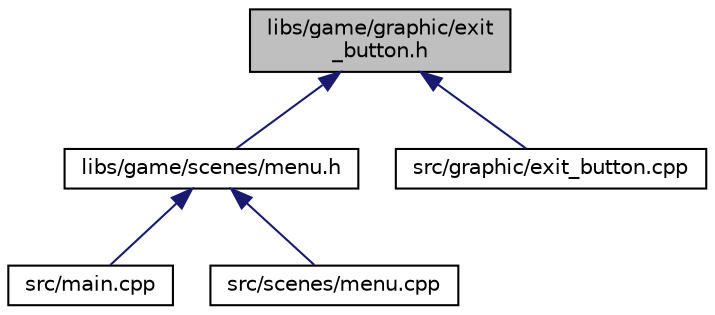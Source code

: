 digraph "libs/game/graphic/exit_button.h"
{
 // LATEX_PDF_SIZE
  edge [fontname="Helvetica",fontsize="10",labelfontname="Helvetica",labelfontsize="10"];
  node [fontname="Helvetica",fontsize="10",shape=record];
  Node1 [label="libs/game/graphic/exit\l_button.h",height=0.2,width=0.4,color="black", fillcolor="grey75", style="filled", fontcolor="black",tooltip="Représente un bouton de sortie."];
  Node1 -> Node2 [dir="back",color="midnightblue",fontsize="10",style="solid",fontname="Helvetica"];
  Node2 [label="libs/game/scenes/menu.h",height=0.2,width=0.4,color="black", fillcolor="white", style="filled",URL="$menu_8h.html",tooltip="Scène du menu."];
  Node2 -> Node3 [dir="back",color="midnightblue",fontsize="10",style="solid",fontname="Helvetica"];
  Node3 [label="src/main.cpp",height=0.2,width=0.4,color="black", fillcolor="white", style="filled",URL="$main_8cpp.html",tooltip=" "];
  Node2 -> Node4 [dir="back",color="midnightblue",fontsize="10",style="solid",fontname="Helvetica"];
  Node4 [label="src/scenes/menu.cpp",height=0.2,width=0.4,color="black", fillcolor="white", style="filled",URL="$menu_8cpp.html",tooltip=" "];
  Node1 -> Node5 [dir="back",color="midnightblue",fontsize="10",style="solid",fontname="Helvetica"];
  Node5 [label="src/graphic/exit_button.cpp",height=0.2,width=0.4,color="black", fillcolor="white", style="filled",URL="$exit__button_8cpp.html",tooltip="Représente un bouton de sortie."];
}
